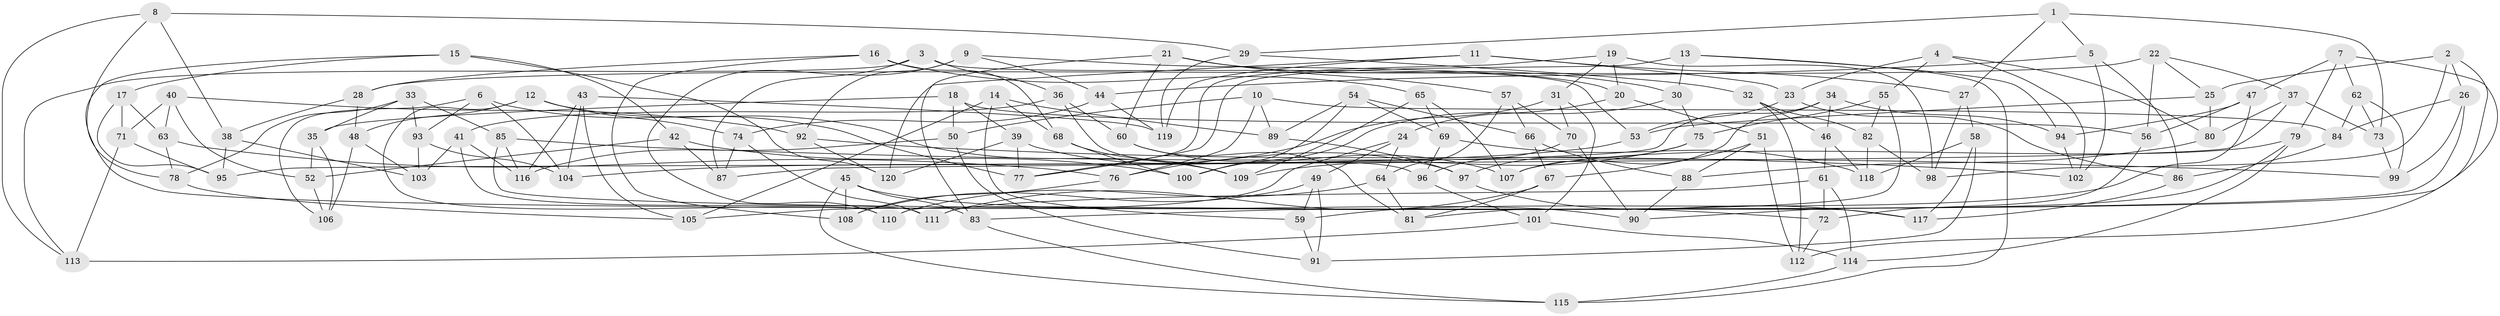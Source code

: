 // Generated by graph-tools (version 1.1) at 2025/16/03/09/25 04:16:37]
// undirected, 120 vertices, 240 edges
graph export_dot {
graph [start="1"]
  node [color=gray90,style=filled];
  1;
  2;
  3;
  4;
  5;
  6;
  7;
  8;
  9;
  10;
  11;
  12;
  13;
  14;
  15;
  16;
  17;
  18;
  19;
  20;
  21;
  22;
  23;
  24;
  25;
  26;
  27;
  28;
  29;
  30;
  31;
  32;
  33;
  34;
  35;
  36;
  37;
  38;
  39;
  40;
  41;
  42;
  43;
  44;
  45;
  46;
  47;
  48;
  49;
  50;
  51;
  52;
  53;
  54;
  55;
  56;
  57;
  58;
  59;
  60;
  61;
  62;
  63;
  64;
  65;
  66;
  67;
  68;
  69;
  70;
  71;
  72;
  73;
  74;
  75;
  76;
  77;
  78;
  79;
  80;
  81;
  82;
  83;
  84;
  85;
  86;
  87;
  88;
  89;
  90;
  91;
  92;
  93;
  94;
  95;
  96;
  97;
  98;
  99;
  100;
  101;
  102;
  103;
  104;
  105;
  106;
  107;
  108;
  109;
  110;
  111;
  112;
  113;
  114;
  115;
  116;
  117;
  118;
  119;
  120;
  1 -- 27;
  1 -- 5;
  1 -- 73;
  1 -- 29;
  2 -- 26;
  2 -- 25;
  2 -- 98;
  2 -- 81;
  3 -- 87;
  3 -- 53;
  3 -- 36;
  3 -- 113;
  4 -- 102;
  4 -- 55;
  4 -- 80;
  4 -- 23;
  5 -- 102;
  5 -- 44;
  5 -- 86;
  6 -- 106;
  6 -- 77;
  6 -- 93;
  6 -- 104;
  7 -- 47;
  7 -- 112;
  7 -- 62;
  7 -- 79;
  8 -- 29;
  8 -- 113;
  8 -- 78;
  8 -- 38;
  9 -- 92;
  9 -- 44;
  9 -- 110;
  9 -- 20;
  10 -- 89;
  10 -- 76;
  10 -- 84;
  10 -- 50;
  11 -- 120;
  11 -- 119;
  11 -- 27;
  11 -- 23;
  12 -- 110;
  12 -- 48;
  12 -- 74;
  12 -- 109;
  13 -- 115;
  13 -- 30;
  13 -- 77;
  13 -- 94;
  14 -- 68;
  14 -- 105;
  14 -- 89;
  14 -- 59;
  15 -- 120;
  15 -- 42;
  15 -- 17;
  15 -- 72;
  16 -- 28;
  16 -- 108;
  16 -- 68;
  16 -- 65;
  17 -- 71;
  17 -- 95;
  17 -- 63;
  18 -- 50;
  18 -- 56;
  18 -- 35;
  18 -- 39;
  19 -- 98;
  19 -- 77;
  19 -- 20;
  19 -- 31;
  20 -- 51;
  20 -- 24;
  21 -- 57;
  21 -- 30;
  21 -- 83;
  21 -- 60;
  22 -- 28;
  22 -- 37;
  22 -- 56;
  22 -- 25;
  23 -- 86;
  23 -- 53;
  24 -- 105;
  24 -- 64;
  24 -- 49;
  25 -- 80;
  25 -- 53;
  26 -- 83;
  26 -- 84;
  26 -- 99;
  27 -- 58;
  27 -- 98;
  28 -- 48;
  28 -- 38;
  29 -- 119;
  29 -- 32;
  30 -- 75;
  30 -- 100;
  31 -- 101;
  31 -- 70;
  31 -- 76;
  32 -- 82;
  32 -- 112;
  32 -- 46;
  33 -- 85;
  33 -- 35;
  33 -- 78;
  33 -- 93;
  34 -- 107;
  34 -- 87;
  34 -- 46;
  34 -- 94;
  35 -- 52;
  35 -- 106;
  36 -- 96;
  36 -- 41;
  36 -- 60;
  37 -- 73;
  37 -- 80;
  37 -- 95;
  38 -- 103;
  38 -- 95;
  39 -- 77;
  39 -- 120;
  39 -- 97;
  40 -- 63;
  40 -- 71;
  40 -- 92;
  40 -- 52;
  41 -- 111;
  41 -- 103;
  41 -- 116;
  42 -- 100;
  42 -- 87;
  42 -- 52;
  43 -- 119;
  43 -- 105;
  43 -- 104;
  43 -- 116;
  44 -- 74;
  44 -- 119;
  45 -- 115;
  45 -- 90;
  45 -- 83;
  45 -- 108;
  46 -- 118;
  46 -- 61;
  47 -- 94;
  47 -- 59;
  47 -- 56;
  48 -- 103;
  48 -- 106;
  49 -- 108;
  49 -- 59;
  49 -- 91;
  50 -- 91;
  50 -- 116;
  51 -- 88;
  51 -- 67;
  51 -- 112;
  52 -- 106;
  53 -- 104;
  54 -- 66;
  54 -- 89;
  54 -- 100;
  54 -- 69;
  55 -- 82;
  55 -- 75;
  55 -- 110;
  56 -- 72;
  57 -- 70;
  57 -- 64;
  57 -- 66;
  58 -- 117;
  58 -- 118;
  58 -- 91;
  59 -- 91;
  60 -- 81;
  60 -- 107;
  61 -- 72;
  61 -- 114;
  61 -- 111;
  62 -- 99;
  62 -- 84;
  62 -- 73;
  63 -- 78;
  63 -- 76;
  64 -- 110;
  64 -- 81;
  65 -- 69;
  65 -- 109;
  65 -- 107;
  66 -- 67;
  66 -- 88;
  67 -- 81;
  67 -- 111;
  68 -- 100;
  68 -- 109;
  69 -- 118;
  69 -- 96;
  70 -- 90;
  70 -- 96;
  71 -- 113;
  71 -- 95;
  72 -- 112;
  73 -- 99;
  74 -- 87;
  74 -- 111;
  75 -- 97;
  75 -- 109;
  76 -- 108;
  78 -- 105;
  79 -- 90;
  79 -- 107;
  79 -- 114;
  80 -- 88;
  82 -- 98;
  82 -- 118;
  83 -- 115;
  84 -- 86;
  85 -- 116;
  85 -- 117;
  85 -- 99;
  86 -- 117;
  88 -- 90;
  89 -- 97;
  92 -- 102;
  92 -- 120;
  93 -- 104;
  93 -- 103;
  94 -- 102;
  96 -- 101;
  97 -- 117;
  101 -- 113;
  101 -- 114;
  114 -- 115;
}
